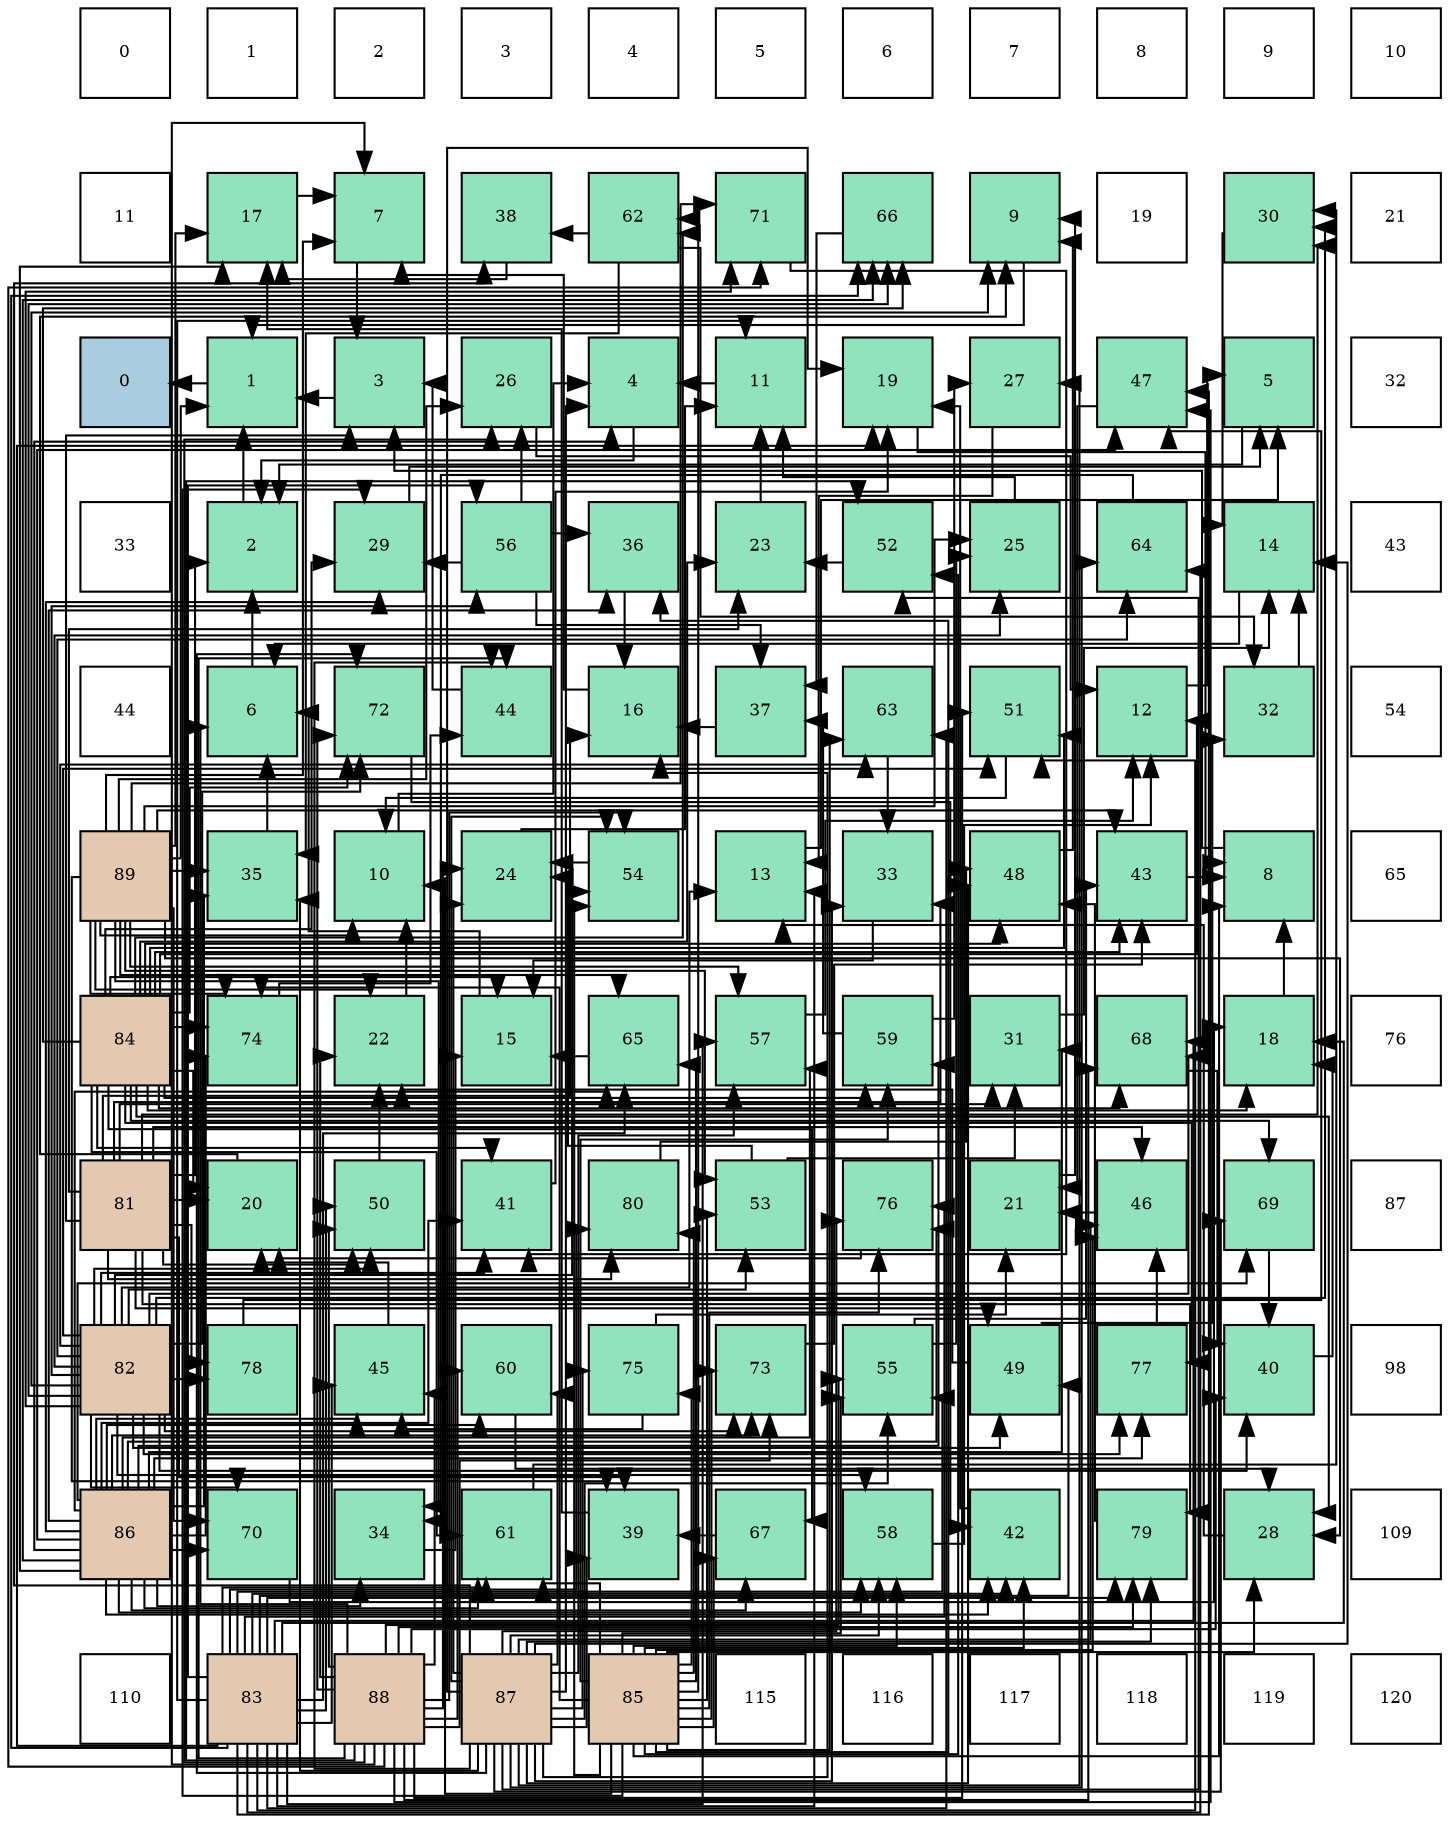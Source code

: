 digraph layout{
 rankdir=TB;
 splines=ortho;
 node [style=filled shape=square fixedsize=true width=0.6];
0[label="0", fontsize=8, fillcolor="#ffffff"];
1[label="1", fontsize=8, fillcolor="#ffffff"];
2[label="2", fontsize=8, fillcolor="#ffffff"];
3[label="3", fontsize=8, fillcolor="#ffffff"];
4[label="4", fontsize=8, fillcolor="#ffffff"];
5[label="5", fontsize=8, fillcolor="#ffffff"];
6[label="6", fontsize=8, fillcolor="#ffffff"];
7[label="7", fontsize=8, fillcolor="#ffffff"];
8[label="8", fontsize=8, fillcolor="#ffffff"];
9[label="9", fontsize=8, fillcolor="#ffffff"];
10[label="10", fontsize=8, fillcolor="#ffffff"];
11[label="11", fontsize=8, fillcolor="#ffffff"];
12[label="17", fontsize=8, fillcolor="#91e3bb"];
13[label="7", fontsize=8, fillcolor="#91e3bb"];
14[label="38", fontsize=8, fillcolor="#91e3bb"];
15[label="62", fontsize=8, fillcolor="#91e3bb"];
16[label="71", fontsize=8, fillcolor="#91e3bb"];
17[label="66", fontsize=8, fillcolor="#91e3bb"];
18[label="9", fontsize=8, fillcolor="#91e3bb"];
19[label="19", fontsize=8, fillcolor="#ffffff"];
20[label="30", fontsize=8, fillcolor="#91e3bb"];
21[label="21", fontsize=8, fillcolor="#ffffff"];
22[label="0", fontsize=8, fillcolor="#a9ccde"];
23[label="1", fontsize=8, fillcolor="#91e3bb"];
24[label="3", fontsize=8, fillcolor="#91e3bb"];
25[label="26", fontsize=8, fillcolor="#91e3bb"];
26[label="4", fontsize=8, fillcolor="#91e3bb"];
27[label="11", fontsize=8, fillcolor="#91e3bb"];
28[label="19", fontsize=8, fillcolor="#91e3bb"];
29[label="27", fontsize=8, fillcolor="#91e3bb"];
30[label="47", fontsize=8, fillcolor="#91e3bb"];
31[label="5", fontsize=8, fillcolor="#91e3bb"];
32[label="32", fontsize=8, fillcolor="#ffffff"];
33[label="33", fontsize=8, fillcolor="#ffffff"];
34[label="2", fontsize=8, fillcolor="#91e3bb"];
35[label="29", fontsize=8, fillcolor="#91e3bb"];
36[label="56", fontsize=8, fillcolor="#91e3bb"];
37[label="36", fontsize=8, fillcolor="#91e3bb"];
38[label="23", fontsize=8, fillcolor="#91e3bb"];
39[label="52", fontsize=8, fillcolor="#91e3bb"];
40[label="25", fontsize=8, fillcolor="#91e3bb"];
41[label="64", fontsize=8, fillcolor="#91e3bb"];
42[label="14", fontsize=8, fillcolor="#91e3bb"];
43[label="43", fontsize=8, fillcolor="#ffffff"];
44[label="44", fontsize=8, fillcolor="#ffffff"];
45[label="6", fontsize=8, fillcolor="#91e3bb"];
46[label="72", fontsize=8, fillcolor="#91e3bb"];
47[label="44", fontsize=8, fillcolor="#91e3bb"];
48[label="16", fontsize=8, fillcolor="#91e3bb"];
49[label="37", fontsize=8, fillcolor="#91e3bb"];
50[label="63", fontsize=8, fillcolor="#91e3bb"];
51[label="51", fontsize=8, fillcolor="#91e3bb"];
52[label="12", fontsize=8, fillcolor="#91e3bb"];
53[label="32", fontsize=8, fillcolor="#91e3bb"];
54[label="54", fontsize=8, fillcolor="#ffffff"];
55[label="89", fontsize=8, fillcolor="#e3c9af"];
56[label="35", fontsize=8, fillcolor="#91e3bb"];
57[label="10", fontsize=8, fillcolor="#91e3bb"];
58[label="24", fontsize=8, fillcolor="#91e3bb"];
59[label="54", fontsize=8, fillcolor="#91e3bb"];
60[label="13", fontsize=8, fillcolor="#91e3bb"];
61[label="33", fontsize=8, fillcolor="#91e3bb"];
62[label="48", fontsize=8, fillcolor="#91e3bb"];
63[label="43", fontsize=8, fillcolor="#91e3bb"];
64[label="8", fontsize=8, fillcolor="#91e3bb"];
65[label="65", fontsize=8, fillcolor="#ffffff"];
66[label="84", fontsize=8, fillcolor="#e3c9af"];
67[label="74", fontsize=8, fillcolor="#91e3bb"];
68[label="22", fontsize=8, fillcolor="#91e3bb"];
69[label="15", fontsize=8, fillcolor="#91e3bb"];
70[label="65", fontsize=8, fillcolor="#91e3bb"];
71[label="57", fontsize=8, fillcolor="#91e3bb"];
72[label="59", fontsize=8, fillcolor="#91e3bb"];
73[label="31", fontsize=8, fillcolor="#91e3bb"];
74[label="68", fontsize=8, fillcolor="#91e3bb"];
75[label="18", fontsize=8, fillcolor="#91e3bb"];
76[label="76", fontsize=8, fillcolor="#ffffff"];
77[label="81", fontsize=8, fillcolor="#e3c9af"];
78[label="20", fontsize=8, fillcolor="#91e3bb"];
79[label="50", fontsize=8, fillcolor="#91e3bb"];
80[label="41", fontsize=8, fillcolor="#91e3bb"];
81[label="80", fontsize=8, fillcolor="#91e3bb"];
82[label="53", fontsize=8, fillcolor="#91e3bb"];
83[label="76", fontsize=8, fillcolor="#91e3bb"];
84[label="21", fontsize=8, fillcolor="#91e3bb"];
85[label="46", fontsize=8, fillcolor="#91e3bb"];
86[label="69", fontsize=8, fillcolor="#91e3bb"];
87[label="87", fontsize=8, fillcolor="#ffffff"];
88[label="82", fontsize=8, fillcolor="#e3c9af"];
89[label="78", fontsize=8, fillcolor="#91e3bb"];
90[label="45", fontsize=8, fillcolor="#91e3bb"];
91[label="60", fontsize=8, fillcolor="#91e3bb"];
92[label="75", fontsize=8, fillcolor="#91e3bb"];
93[label="73", fontsize=8, fillcolor="#91e3bb"];
94[label="55", fontsize=8, fillcolor="#91e3bb"];
95[label="49", fontsize=8, fillcolor="#91e3bb"];
96[label="77", fontsize=8, fillcolor="#91e3bb"];
97[label="40", fontsize=8, fillcolor="#91e3bb"];
98[label="98", fontsize=8, fillcolor="#ffffff"];
99[label="86", fontsize=8, fillcolor="#e3c9af"];
100[label="70", fontsize=8, fillcolor="#91e3bb"];
101[label="34", fontsize=8, fillcolor="#91e3bb"];
102[label="61", fontsize=8, fillcolor="#91e3bb"];
103[label="39", fontsize=8, fillcolor="#91e3bb"];
104[label="67", fontsize=8, fillcolor="#91e3bb"];
105[label="58", fontsize=8, fillcolor="#91e3bb"];
106[label="42", fontsize=8, fillcolor="#91e3bb"];
107[label="79", fontsize=8, fillcolor="#91e3bb"];
108[label="28", fontsize=8, fillcolor="#91e3bb"];
109[label="109", fontsize=8, fillcolor="#ffffff"];
110[label="110", fontsize=8, fillcolor="#ffffff"];
111[label="83", fontsize=8, fillcolor="#e3c9af"];
112[label="88", fontsize=8, fillcolor="#e3c9af"];
113[label="87", fontsize=8, fillcolor="#e3c9af"];
114[label="85", fontsize=8, fillcolor="#e3c9af"];
115[label="115", fontsize=8, fillcolor="#ffffff"];
116[label="116", fontsize=8, fillcolor="#ffffff"];
117[label="117", fontsize=8, fillcolor="#ffffff"];
118[label="118", fontsize=8, fillcolor="#ffffff"];
119[label="119", fontsize=8, fillcolor="#ffffff"];
120[label="120", fontsize=8, fillcolor="#ffffff"];
edge [constraint=false, style=vis];23 -> 22;
34 -> 23;
24 -> 23;
26 -> 34;
31 -> 34;
45 -> 34;
13 -> 24;
64 -> 24;
18 -> 23;
57 -> 26;
27 -> 26;
52 -> 31;
60 -> 31;
42 -> 45;
69 -> 45;
48 -> 13;
12 -> 13;
75 -> 64;
28 -> 64;
78 -> 18;
84 -> 18;
68 -> 57;
38 -> 27;
58 -> 27;
40 -> 27;
25 -> 52;
29 -> 60;
108 -> 60;
35 -> 31;
20 -> 42;
73 -> 42;
53 -> 42;
61 -> 69;
101 -> 69;
56 -> 45;
37 -> 48;
49 -> 48;
14 -> 12;
103 -> 12;
97 -> 75;
80 -> 28;
106 -> 28;
63 -> 64;
47 -> 24;
90 -> 78;
85 -> 84;
30 -> 84;
62 -> 18;
95 -> 68;
95 -> 53;
79 -> 68;
51 -> 57;
39 -> 38;
82 -> 58;
82 -> 73;
59 -> 58;
94 -> 40;
94 -> 63;
36 -> 25;
36 -> 35;
36 -> 37;
36 -> 49;
71 -> 52;
105 -> 52;
72 -> 29;
72 -> 49;
91 -> 108;
102 -> 20;
15 -> 53;
15 -> 56;
15 -> 14;
50 -> 61;
41 -> 101;
70 -> 69;
17 -> 49;
104 -> 103;
74 -> 97;
86 -> 97;
100 -> 75;
16 -> 80;
46 -> 106;
93 -> 63;
67 -> 47;
92 -> 84;
92 -> 90;
83 -> 78;
96 -> 85;
89 -> 30;
107 -> 62;
81 -> 62;
77 -> 34;
77 -> 24;
77 -> 48;
77 -> 78;
77 -> 38;
77 -> 20;
77 -> 73;
77 -> 61;
77 -> 103;
77 -> 85;
77 -> 95;
77 -> 79;
77 -> 89;
77 -> 107;
77 -> 81;
88 -> 18;
88 -> 60;
88 -> 40;
88 -> 20;
88 -> 97;
88 -> 80;
88 -> 95;
88 -> 79;
88 -> 51;
88 -> 82;
88 -> 59;
88 -> 36;
88 -> 105;
88 -> 50;
88 -> 41;
88 -> 17;
88 -> 74;
88 -> 100;
88 -> 16;
88 -> 46;
88 -> 93;
88 -> 96;
88 -> 89;
111 -> 27;
111 -> 60;
111 -> 75;
111 -> 28;
111 -> 106;
111 -> 90;
111 -> 30;
111 -> 95;
111 -> 79;
111 -> 51;
111 -> 94;
111 -> 36;
111 -> 71;
111 -> 102;
111 -> 50;
111 -> 41;
111 -> 70;
111 -> 17;
111 -> 74;
111 -> 83;
111 -> 107;
111 -> 81;
66 -> 52;
66 -> 69;
66 -> 75;
66 -> 78;
66 -> 38;
66 -> 108;
66 -> 35;
66 -> 80;
66 -> 63;
66 -> 62;
66 -> 51;
66 -> 72;
66 -> 102;
66 -> 15;
66 -> 17;
66 -> 104;
66 -> 74;
66 -> 86;
66 -> 46;
66 -> 67;
66 -> 96;
114 -> 64;
114 -> 57;
114 -> 108;
114 -> 35;
114 -> 37;
114 -> 106;
114 -> 85;
114 -> 39;
114 -> 82;
114 -> 59;
114 -> 94;
114 -> 105;
114 -> 72;
114 -> 102;
114 -> 15;
114 -> 50;
114 -> 70;
114 -> 104;
114 -> 93;
114 -> 67;
114 -> 92;
114 -> 83;
114 -> 81;
99 -> 26;
99 -> 12;
99 -> 35;
99 -> 73;
99 -> 101;
99 -> 56;
99 -> 37;
99 -> 80;
99 -> 106;
99 -> 90;
99 -> 30;
99 -> 71;
99 -> 105;
99 -> 72;
99 -> 91;
99 -> 102;
99 -> 70;
99 -> 17;
99 -> 104;
99 -> 86;
99 -> 100;
99 -> 93;
99 -> 67;
99 -> 83;
99 -> 96;
113 -> 26;
113 -> 42;
113 -> 48;
113 -> 28;
113 -> 58;
113 -> 29;
113 -> 61;
113 -> 56;
113 -> 14;
113 -> 103;
113 -> 47;
113 -> 85;
113 -> 62;
113 -> 39;
113 -> 59;
113 -> 94;
113 -> 71;
113 -> 105;
113 -> 91;
113 -> 41;
113 -> 86;
113 -> 46;
113 -> 92;
113 -> 83;
113 -> 107;
112 -> 45;
112 -> 13;
112 -> 68;
112 -> 58;
112 -> 25;
112 -> 97;
112 -> 47;
112 -> 90;
112 -> 30;
112 -> 79;
112 -> 51;
112 -> 39;
112 -> 59;
112 -> 94;
112 -> 91;
112 -> 74;
112 -> 16;
112 -> 46;
112 -> 93;
112 -> 107;
55 -> 23;
55 -> 13;
55 -> 57;
55 -> 12;
55 -> 68;
55 -> 40;
55 -> 25;
55 -> 108;
55 -> 101;
55 -> 56;
55 -> 103;
55 -> 63;
55 -> 82;
55 -> 71;
55 -> 70;
55 -> 100;
55 -> 16;
55 -> 67;
edge [constraint=true, style=invis];
0 -> 11 -> 22 -> 33 -> 44 -> 55 -> 66 -> 77 -> 88 -> 99 -> 110;
1 -> 12 -> 23 -> 34 -> 45 -> 56 -> 67 -> 78 -> 89 -> 100 -> 111;
2 -> 13 -> 24 -> 35 -> 46 -> 57 -> 68 -> 79 -> 90 -> 101 -> 112;
3 -> 14 -> 25 -> 36 -> 47 -> 58 -> 69 -> 80 -> 91 -> 102 -> 113;
4 -> 15 -> 26 -> 37 -> 48 -> 59 -> 70 -> 81 -> 92 -> 103 -> 114;
5 -> 16 -> 27 -> 38 -> 49 -> 60 -> 71 -> 82 -> 93 -> 104 -> 115;
6 -> 17 -> 28 -> 39 -> 50 -> 61 -> 72 -> 83 -> 94 -> 105 -> 116;
7 -> 18 -> 29 -> 40 -> 51 -> 62 -> 73 -> 84 -> 95 -> 106 -> 117;
8 -> 19 -> 30 -> 41 -> 52 -> 63 -> 74 -> 85 -> 96 -> 107 -> 118;
9 -> 20 -> 31 -> 42 -> 53 -> 64 -> 75 -> 86 -> 97 -> 108 -> 119;
10 -> 21 -> 32 -> 43 -> 54 -> 65 -> 76 -> 87 -> 98 -> 109 -> 120;
rank = same {0 -> 1 -> 2 -> 3 -> 4 -> 5 -> 6 -> 7 -> 8 -> 9 -> 10};
rank = same {11 -> 12 -> 13 -> 14 -> 15 -> 16 -> 17 -> 18 -> 19 -> 20 -> 21};
rank = same {22 -> 23 -> 24 -> 25 -> 26 -> 27 -> 28 -> 29 -> 30 -> 31 -> 32};
rank = same {33 -> 34 -> 35 -> 36 -> 37 -> 38 -> 39 -> 40 -> 41 -> 42 -> 43};
rank = same {44 -> 45 -> 46 -> 47 -> 48 -> 49 -> 50 -> 51 -> 52 -> 53 -> 54};
rank = same {55 -> 56 -> 57 -> 58 -> 59 -> 60 -> 61 -> 62 -> 63 -> 64 -> 65};
rank = same {66 -> 67 -> 68 -> 69 -> 70 -> 71 -> 72 -> 73 -> 74 -> 75 -> 76};
rank = same {77 -> 78 -> 79 -> 80 -> 81 -> 82 -> 83 -> 84 -> 85 -> 86 -> 87};
rank = same {88 -> 89 -> 90 -> 91 -> 92 -> 93 -> 94 -> 95 -> 96 -> 97 -> 98};
rank = same {99 -> 100 -> 101 -> 102 -> 103 -> 104 -> 105 -> 106 -> 107 -> 108 -> 109};
rank = same {110 -> 111 -> 112 -> 113 -> 114 -> 115 -> 116 -> 117 -> 118 -> 119 -> 120};
}